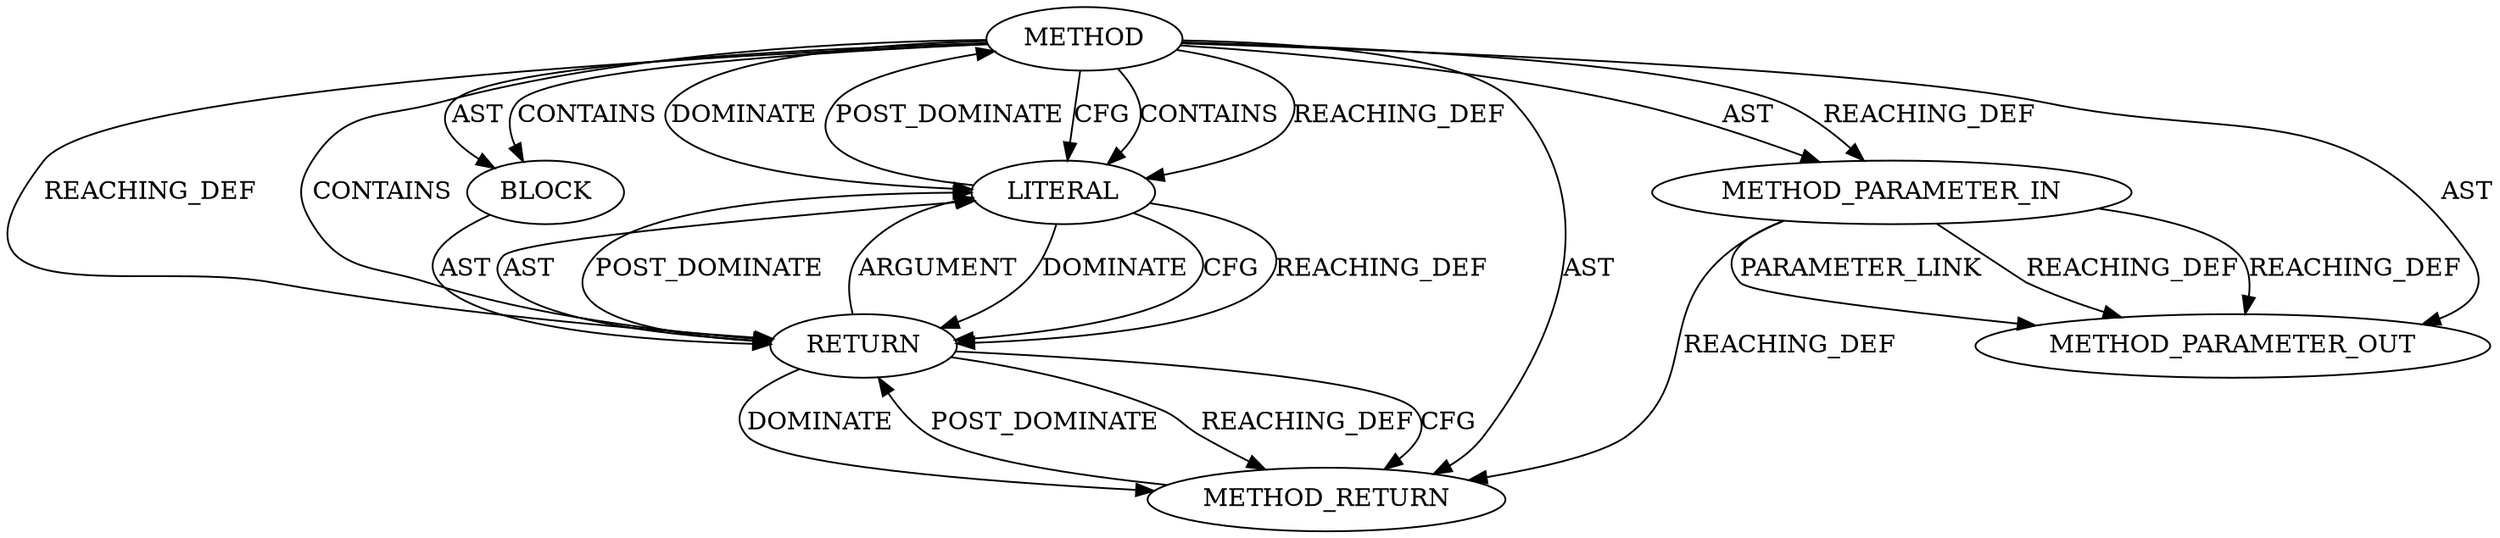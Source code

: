 digraph {
  482 [label=METHOD COLUMN_NUMBER=1 LINE_NUMBER=236 COLUMN_NUMBER_END=53 IS_EXTERNAL=false SIGNATURE="int tls_device_init (void)" NAME="tls_device_init" AST_PARENT_TYPE="TYPE_DECL" AST_PARENT_FULL_NAME="tls.h:<global>" ORDER=63 CODE="static inline int tls_device_init(void) { return 0; }" FULL_NAME="tls_device_init" LINE_NUMBER_END=236 FILENAME="tls.h"]
  486 [label=LITERAL ORDER=1 ARGUMENT_INDEX=-1 CODE="0" COLUMN_NUMBER=50 LINE_NUMBER=236 TYPE_FULL_NAME="int"]
  485 [label=RETURN ORDER=1 ARGUMENT_INDEX=-1 CODE="return 0;" COLUMN_NUMBER=43 LINE_NUMBER=236]
  487 [label=METHOD_RETURN ORDER=3 CODE="RET" COLUMN_NUMBER=1 LINE_NUMBER=236 TYPE_FULL_NAME="int" EVALUATION_STRATEGY="BY_VALUE"]
  484 [label=BLOCK ORDER=2 ARGUMENT_INDEX=-1 CODE="{ return 0; }" COLUMN_NUMBER=41 LINE_NUMBER=236 TYPE_FULL_NAME="void"]
  21235 [label=METHOD_PARAMETER_OUT ORDER=1 CODE="void" IS_VARIADIC=false COLUMN_NUMBER=35 LINE_NUMBER=236 TYPE_FULL_NAME="void" EVALUATION_STRATEGY="BY_VALUE" INDEX=1 NAME=""]
  483 [label=METHOD_PARAMETER_IN ORDER=1 CODE="void" IS_VARIADIC=false COLUMN_NUMBER=35 LINE_NUMBER=236 TYPE_FULL_NAME="void" EVALUATION_STRATEGY="BY_VALUE" INDEX=1 NAME=""]
  485 -> 486 [label=AST ]
  486 -> 485 [label=DOMINATE ]
  482 -> 486 [label=CFG ]
  482 -> 487 [label=AST ]
  482 -> 486 [label=CONTAINS ]
  486 -> 485 [label=CFG ]
  487 -> 485 [label=POST_DOMINATE ]
  482 -> 483 [label=AST ]
  482 -> 485 [label=REACHING_DEF VARIABLE=""]
  482 -> 485 [label=CONTAINS ]
  485 -> 487 [label=REACHING_DEF VARIABLE="<RET>"]
  486 -> 482 [label=POST_DOMINATE ]
  486 -> 485 [label=REACHING_DEF VARIABLE="0"]
  482 -> 484 [label=CONTAINS ]
  483 -> 21235 [label=REACHING_DEF VARIABLE=""]
  483 -> 21235 [label=REACHING_DEF VARIABLE=""]
  485 -> 486 [label=POST_DOMINATE ]
  485 -> 487 [label=CFG ]
  482 -> 486 [label=REACHING_DEF VARIABLE=""]
  482 -> 483 [label=REACHING_DEF VARIABLE=""]
  482 -> 484 [label=AST ]
  485 -> 487 [label=DOMINATE ]
  482 -> 21235 [label=AST ]
  483 -> 487 [label=REACHING_DEF VARIABLE=""]
  482 -> 486 [label=DOMINATE ]
  484 -> 485 [label=AST ]
  485 -> 486 [label=ARGUMENT ]
  483 -> 21235 [label=PARAMETER_LINK ]
}
